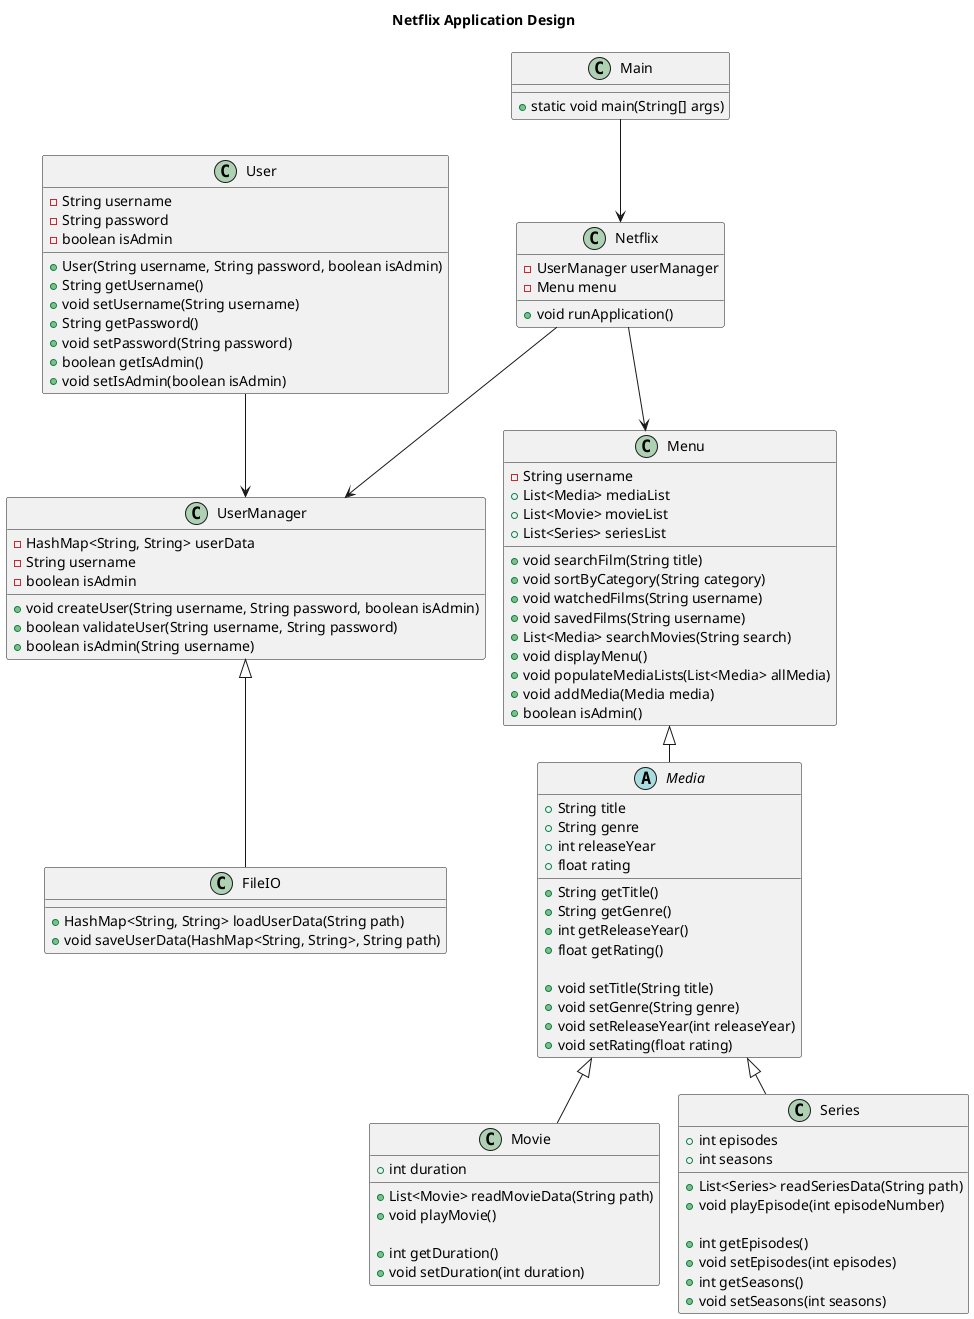 @startuml
!pragma layout smetana
title Netflix Application Design

' Hovedklasse
class Main {
    + static void main(String[] args)
}

Main --> Netflix

' Netflix System
class Netflix {
    - UserManager userManager
    - Menu menu

    + void runApplication()
}

Netflix --> UserManager
Netflix --> Menu
User --> UserManager
' User Management
class UserManager {
    - HashMap<String, String> userData
    - String username
    - boolean isAdmin

    + void createUser(String username, String password, boolean isAdmin)
    + boolean validateUser(String username, String password)
    + boolean isAdmin(String username)
}

' User class to store user details, now within UserManager
class User {
    - String username
    - String password
    - boolean isAdmin

    + User(String username, String password, boolean isAdmin)
    + String getUsername()
    + void setUsername(String username)
    + String getPassword()
    + void setPassword(String password)
    + boolean getIsAdmin()
    + void setIsAdmin(boolean isAdmin)
}

UserManager <|-- FileIO

class FileIO {
    + HashMap<String, String> loadUserData(String path)
    + void saveUserData(HashMap<String, String>, String path)
}

' Menu and Media
class Menu {
    - String username
    + List<Media> mediaList
    + List<Movie> movieList
    + List<Series> seriesList

    + void searchFilm(String title)
    + void sortByCategory(String category)
    + void watchedFilms(String username)
    + void savedFilms(String username)
    + List<Media> searchMovies(String search)
    + void displayMenu()
    ' Method to populate lists for movies and series
    + void populateMediaLists(List<Media> allMedia)
    ' Method to add media if user is admin
    + void addMedia(Media media)
    ' Check if the current user is an admin
    + boolean isAdmin()
}

Menu <|-- Media

abstract class Media {
    + String title
    + String genre
    + int releaseYear
    + float rating

    + String getTitle()
    + String getGenre()
    + int getReleaseYear()
    + float getRating()

    + void setTitle(String title)
    + void setGenre(String genre)
    + void setReleaseYear(int releaseYear)
    + void setRating(float rating)
}

' Specific Media Types
class Movie {
    + int duration
    + List<Movie> readMovieData(String path)
    + void playMovie()

    ' Getters and Setters for Movie attributes
    + int getDuration()
    + void setDuration(int duration)
}

class Series {
    + int episodes
    + int seasons
    + List<Series> readSeriesData(String path)
    + void playEpisode(int episodeNumber)

    ' Getters and Setters for Series attributes
    + int getEpisodes()
    + void setEpisodes(int episodes)
    + int getSeasons()
    + void setSeasons(int seasons)
}

Media <|-- Movie
Media <|-- Series

@enduml
